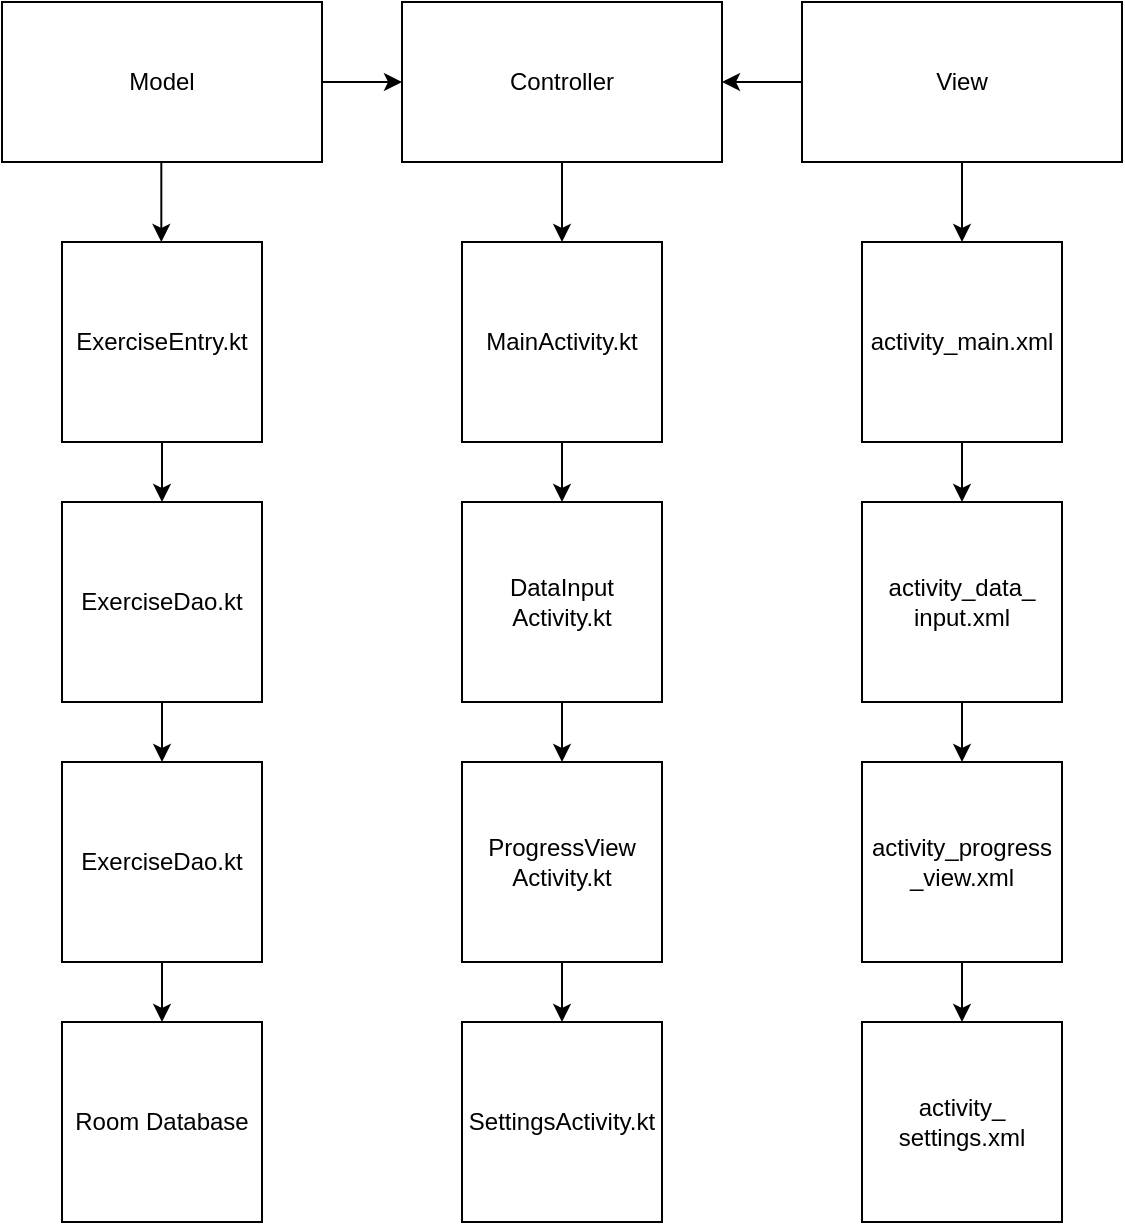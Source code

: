 <mxfile version="28.0.6">
  <diagram name="Page-1" id="APuEniZk1jiS2VduVCoG">
    <mxGraphModel dx="1425" dy="766" grid="1" gridSize="10" guides="1" tooltips="1" connect="1" arrows="1" fold="1" page="1" pageScale="1" pageWidth="850" pageHeight="1100" math="0" shadow="0">
      <root>
        <mxCell id="0" />
        <mxCell id="1" parent="0" />
        <mxCell id="TVGGW7-JHqkgEBfkJVd3-60" value="" style="edgeStyle=orthogonalEdgeStyle;rounded=0;orthogonalLoop=1;jettySize=auto;html=1;" edge="1" parent="1" source="TVGGW7-JHqkgEBfkJVd3-2" target="TVGGW7-JHqkgEBfkJVd3-4">
          <mxGeometry relative="1" as="geometry" />
        </mxCell>
        <mxCell id="TVGGW7-JHqkgEBfkJVd3-2" value="Model" style="rounded=0;whiteSpace=wrap;html=1;" vertex="1" parent="1">
          <mxGeometry x="160" y="400" width="160" height="80" as="geometry" />
        </mxCell>
        <mxCell id="TVGGW7-JHqkgEBfkJVd3-61" value="" style="edgeStyle=orthogonalEdgeStyle;rounded=0;orthogonalLoop=1;jettySize=auto;html=1;" edge="1" parent="1" source="TVGGW7-JHqkgEBfkJVd3-3" target="TVGGW7-JHqkgEBfkJVd3-4">
          <mxGeometry relative="1" as="geometry" />
        </mxCell>
        <mxCell id="TVGGW7-JHqkgEBfkJVd3-69" value="" style="edgeStyle=orthogonalEdgeStyle;rounded=0;orthogonalLoop=1;jettySize=auto;html=1;" edge="1" parent="1" source="TVGGW7-JHqkgEBfkJVd3-3" target="TVGGW7-JHqkgEBfkJVd3-63">
          <mxGeometry relative="1" as="geometry" />
        </mxCell>
        <mxCell id="TVGGW7-JHqkgEBfkJVd3-3" value="View" style="rounded=0;whiteSpace=wrap;html=1;" vertex="1" parent="1">
          <mxGeometry x="560" y="400" width="160" height="80" as="geometry" />
        </mxCell>
        <mxCell id="TVGGW7-JHqkgEBfkJVd3-77" value="" style="edgeStyle=orthogonalEdgeStyle;rounded=0;orthogonalLoop=1;jettySize=auto;html=1;" edge="1" parent="1" source="TVGGW7-JHqkgEBfkJVd3-4" target="TVGGW7-JHqkgEBfkJVd3-71">
          <mxGeometry relative="1" as="geometry" />
        </mxCell>
        <mxCell id="TVGGW7-JHqkgEBfkJVd3-4" value="Controller" style="rounded=0;whiteSpace=wrap;html=1;" vertex="1" parent="1">
          <mxGeometry x="360" y="400" width="160" height="80" as="geometry" />
        </mxCell>
        <mxCell id="TVGGW7-JHqkgEBfkJVd3-56" value="" style="edgeStyle=orthogonalEdgeStyle;rounded=0;orthogonalLoop=1;jettySize=auto;html=1;" edge="1" parent="1" source="TVGGW7-JHqkgEBfkJVd3-41" target="TVGGW7-JHqkgEBfkJVd3-46">
          <mxGeometry relative="1" as="geometry" />
        </mxCell>
        <mxCell id="TVGGW7-JHqkgEBfkJVd3-41" value="ExerciseEntry.kt" style="whiteSpace=wrap;html=1;aspect=fixed;" vertex="1" parent="1">
          <mxGeometry x="190" y="520" width="100" height="100" as="geometry" />
        </mxCell>
        <mxCell id="TVGGW7-JHqkgEBfkJVd3-45" value="" style="endArrow=classic;html=1;rounded=0;exitX=0.5;exitY=1;exitDx=0;exitDy=0;" edge="1" parent="1">
          <mxGeometry width="50" height="50" relative="1" as="geometry">
            <mxPoint x="239.66" y="480" as="sourcePoint" />
            <mxPoint x="239.66" y="520" as="targetPoint" />
          </mxGeometry>
        </mxCell>
        <mxCell id="TVGGW7-JHqkgEBfkJVd3-57" value="" style="edgeStyle=orthogonalEdgeStyle;rounded=0;orthogonalLoop=1;jettySize=auto;html=1;" edge="1" parent="1" source="TVGGW7-JHqkgEBfkJVd3-46" target="TVGGW7-JHqkgEBfkJVd3-47">
          <mxGeometry relative="1" as="geometry" />
        </mxCell>
        <mxCell id="TVGGW7-JHqkgEBfkJVd3-46" value="ExerciseDao.kt" style="whiteSpace=wrap;html=1;aspect=fixed;" vertex="1" parent="1">
          <mxGeometry x="190" y="650" width="100" height="100" as="geometry" />
        </mxCell>
        <mxCell id="TVGGW7-JHqkgEBfkJVd3-59" value="" style="edgeStyle=orthogonalEdgeStyle;rounded=0;orthogonalLoop=1;jettySize=auto;html=1;" edge="1" parent="1" source="TVGGW7-JHqkgEBfkJVd3-47" target="TVGGW7-JHqkgEBfkJVd3-58">
          <mxGeometry relative="1" as="geometry" />
        </mxCell>
        <mxCell id="TVGGW7-JHqkgEBfkJVd3-47" value="ExerciseDao.kt" style="whiteSpace=wrap;html=1;aspect=fixed;" vertex="1" parent="1">
          <mxGeometry x="190" y="780" width="100" height="100" as="geometry" />
        </mxCell>
        <mxCell id="TVGGW7-JHqkgEBfkJVd3-58" value="Room Database" style="whiteSpace=wrap;html=1;aspect=fixed;" vertex="1" parent="1">
          <mxGeometry x="190" y="910" width="100" height="100" as="geometry" />
        </mxCell>
        <mxCell id="TVGGW7-JHqkgEBfkJVd3-62" value="" style="edgeStyle=orthogonalEdgeStyle;rounded=0;orthogonalLoop=1;jettySize=auto;html=1;" edge="1" parent="1" source="TVGGW7-JHqkgEBfkJVd3-63" target="TVGGW7-JHqkgEBfkJVd3-65">
          <mxGeometry relative="1" as="geometry" />
        </mxCell>
        <mxCell id="TVGGW7-JHqkgEBfkJVd3-63" value="activity_main.xml" style="whiteSpace=wrap;html=1;aspect=fixed;" vertex="1" parent="1">
          <mxGeometry x="590" y="520" width="100" height="100" as="geometry" />
        </mxCell>
        <mxCell id="TVGGW7-JHqkgEBfkJVd3-64" value="" style="edgeStyle=orthogonalEdgeStyle;rounded=0;orthogonalLoop=1;jettySize=auto;html=1;" edge="1" parent="1" source="TVGGW7-JHqkgEBfkJVd3-65" target="TVGGW7-JHqkgEBfkJVd3-67">
          <mxGeometry relative="1" as="geometry" />
        </mxCell>
        <mxCell id="TVGGW7-JHqkgEBfkJVd3-65" value="activity_data_ input.xml" style="whiteSpace=wrap;html=1;aspect=fixed;" vertex="1" parent="1">
          <mxGeometry x="590" y="650" width="100" height="100" as="geometry" />
        </mxCell>
        <mxCell id="TVGGW7-JHqkgEBfkJVd3-66" value="" style="edgeStyle=orthogonalEdgeStyle;rounded=0;orthogonalLoop=1;jettySize=auto;html=1;" edge="1" parent="1" source="TVGGW7-JHqkgEBfkJVd3-67" target="TVGGW7-JHqkgEBfkJVd3-68">
          <mxGeometry relative="1" as="geometry" />
        </mxCell>
        <mxCell id="TVGGW7-JHqkgEBfkJVd3-67" value="activity_progress _view.xml" style="whiteSpace=wrap;html=1;aspect=fixed;" vertex="1" parent="1">
          <mxGeometry x="590" y="780" width="100" height="100" as="geometry" />
        </mxCell>
        <mxCell id="TVGGW7-JHqkgEBfkJVd3-68" value="activity_ settings.xml" style="whiteSpace=wrap;html=1;aspect=fixed;" vertex="1" parent="1">
          <mxGeometry x="590" y="910" width="100" height="100" as="geometry" />
        </mxCell>
        <mxCell id="TVGGW7-JHqkgEBfkJVd3-70" value="" style="edgeStyle=orthogonalEdgeStyle;rounded=0;orthogonalLoop=1;jettySize=auto;html=1;" edge="1" parent="1" source="TVGGW7-JHqkgEBfkJVd3-71" target="TVGGW7-JHqkgEBfkJVd3-73">
          <mxGeometry relative="1" as="geometry" />
        </mxCell>
        <mxCell id="TVGGW7-JHqkgEBfkJVd3-71" value="MainActivity.kt" style="whiteSpace=wrap;html=1;aspect=fixed;" vertex="1" parent="1">
          <mxGeometry x="390" y="520" width="100" height="100" as="geometry" />
        </mxCell>
        <mxCell id="TVGGW7-JHqkgEBfkJVd3-72" value="" style="edgeStyle=orthogonalEdgeStyle;rounded=0;orthogonalLoop=1;jettySize=auto;html=1;" edge="1" parent="1" source="TVGGW7-JHqkgEBfkJVd3-73" target="TVGGW7-JHqkgEBfkJVd3-75">
          <mxGeometry relative="1" as="geometry" />
        </mxCell>
        <mxCell id="TVGGW7-JHqkgEBfkJVd3-73" value="DataInput Activity.kt" style="whiteSpace=wrap;html=1;aspect=fixed;" vertex="1" parent="1">
          <mxGeometry x="390" y="650" width="100" height="100" as="geometry" />
        </mxCell>
        <mxCell id="TVGGW7-JHqkgEBfkJVd3-74" value="" style="edgeStyle=orthogonalEdgeStyle;rounded=0;orthogonalLoop=1;jettySize=auto;html=1;" edge="1" parent="1" source="TVGGW7-JHqkgEBfkJVd3-75" target="TVGGW7-JHqkgEBfkJVd3-76">
          <mxGeometry relative="1" as="geometry" />
        </mxCell>
        <mxCell id="TVGGW7-JHqkgEBfkJVd3-75" value="ProgressView Activity.kt" style="whiteSpace=wrap;html=1;aspect=fixed;" vertex="1" parent="1">
          <mxGeometry x="390" y="780" width="100" height="100" as="geometry" />
        </mxCell>
        <mxCell id="TVGGW7-JHqkgEBfkJVd3-76" value="SettingsActivity.kt" style="whiteSpace=wrap;html=1;aspect=fixed;" vertex="1" parent="1">
          <mxGeometry x="390" y="910" width="100" height="100" as="geometry" />
        </mxCell>
      </root>
    </mxGraphModel>
  </diagram>
</mxfile>
